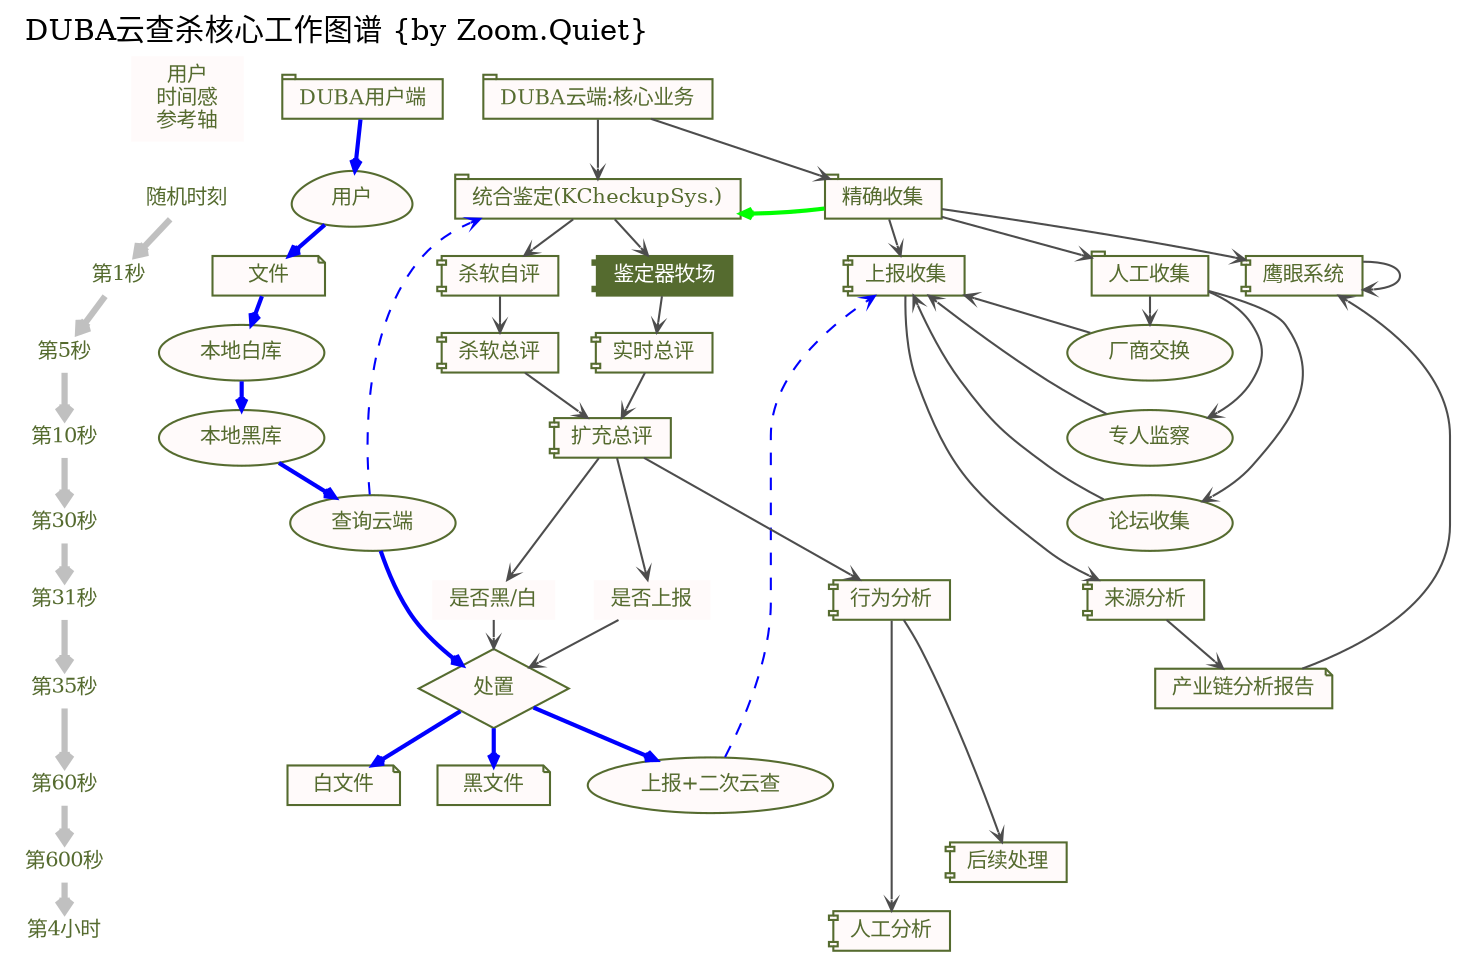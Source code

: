 digraph G {
    /*全局设定*/
    graph [label="DUBA云查杀核心工作图谱 {by Zoom.Quiet}",
        labeljust="l",labelloc="t",center=1,
        ranksep=0.2,center=1,ratio=compress,
        rankdir=TB,
        ];

    node[fontsize=10.0,height=0.1,
        style=filled,fillcolor=snow,
        color=darkolivegreen,fontcolor=darkolivegreen,
        shape=plaintext,
        ];

    edge [fontsize=9.0,fontcolor=yellowgreen,
        fontcolor=gray25,
        color=gray30,
		arrowsize=0.5,arrowhead=vee,arrowtail=none,
        ];

    /*图元声明
    start       [label="流程开始/结束",shape=point];
    end         [label="",shape=doublecircle,fillcolor=red];

    box         [label="实体/对象",shape=box];
    ellipse     [label="行动/节点",shape=ellipse];
    egg         [label="用户/人物",shape=egg];
    plaintext   [label="状态/属性",shape=plaintext,fillcolor=whitesmoke];
    diamond     [label="判别",shape=diamond];
    note        [label="注释",shape=note];
    tab         [label="目录/模块",shape=tab];
    db          [label="数据库",shape=box3d];
    component   [label="主机/组件",shape=component];
    h4 [label="第4小时"];
    */
    ttag [label="用户\n时间感\n参考轴"];
    ran [label="随机时刻",fillcolor=none];
    tt1 [label="第1秒",fillcolor=none];
    tt2 [label="第5秒",fillcolor=none];
    tt3 [label="第10秒",fillcolor=none];
    tt4 [label="第30秒",fillcolor=none];
    tt5 [label="第31秒",fillcolor=none];
    tt6 [label="第35秒",fillcolor=none];
    tt7 [label="第60秒",fillcolor=none];
    tt8 [label="第600秒",fillcolor=none];
    tt9 [label="第4小时",fillcolor=none];
    ran->tt1->tt2->tt3->tt4->tt5->tt6->tt7->tt8->tt9 [color=gray,style="setlinewidth(3)"];

    user [label="用户",shape=egg];
/*
    subgraph clusterClient {
    label="DUBA用户端"; color=blue;fontcolor=dimgrey;labeljust="l";labelloc="t";fontsize=11.0;
*/
    clientHost [label="DUBA用户端",shape=tab];
        file [label="文件",shape=note];
        locwlist [label="本地白库",shape=ellipse];
        locblist [label="本地黑库",shape=ellipse];
        askcloud [label="查询云端",shape=ellipse];
        goon [label="处置",shape=diamond];
            wfile [label="白文件",shape=note];
            bfile [label="黑文件",shape=note];
        sentcloud [label="上报+二次云查",shape=ellipse];
/*
    }   
*/

    isborw [label="是否黑/白"];
    isup [label="是否上报"];
/*
    subgraph clusterCloud {
    label="DUBA云端:核心业务"; color=blue;fontcolor=dimgrey;labeljust="l";labelloc="t";fontsize=11.0;


            

*/
    cloudSrv [label="DUBA云端:核心业务",shape=tab];
        colleter [label="精确收集",shape=tab];
            hawkeye [label="鹰眼系统",shape=component];
            upbox [label="上报收集",shape=component];
            byman [label="人工收集",shape=tab];
                exchange [label="厂商交换",shape=ellipse];
                bbscol [label="论坛收集",shape=ellipse];
                handcol [label="专人监察",shape=ellipse];
            blinkchk [label="来源分析",shape=component];
            blinkrep [label="产业链分析报告",shape=note];

        mixjudge [label="统合鉴定(KCheckupSys.)",shape=tab];
            kvmatrix [label="杀软自评",shape=component];
                kvgc [label="杀软总评",shape=component];
            jmatrix [label="鉴定器牧场",shape=component,fontcolor=white,fillcolor=darkolivegreen];
                gcmatrix [label="实时总评",shape=component];
            extgc [label="扩充总评",shape=component];

            actjudge [label="行为分析",shape=component];
            manjudge [label="人工分析",shape=component];
        exprocess [label="后续处理",shape=component];
/*
    }    
        askcloud->cloudSrv;
*/
    /*图例关系 ,style="setlinewidth(2)"*/
    clientHost->user [color=blue,style="setlinewidth(2)"];
    user->file->locwlist->locblist->askcloud->goon [color=blue,style="setlinewidth(2)"];
        goon->wfile[color=blue,style="setlinewidth(2)"];
        goon->bfile[color=blue,style="setlinewidth(2)"];
        goon->sentcloud [color=blue,style="setlinewidth(2)"];
            sentcloud->upbox [color=blue,style=dashed];
    askcloud->mixjudge [color=blue,style=dashed];
    
    { rank=same; ttag   clientHost cloudSrv; }
    { rank=same; ran    user mixjudge colleter; }
    { rank=same; tt1    file kvmatrix jmatrix hawkeye upbox byman; }
    { rank=same; tt2    locwlist kvgc gcmatrix exchange; }
    { rank=same; tt3    locblist  extgc handcol; }
    { rank=same; tt4    askcloud bbscol; }
    { rank=same; tt5    actjudge  isborw isup blinkchk; }
    { rank=same; tt6    goon  blinkrep; }
    { rank=same; tt7    wfile bfile sentcloud ; }
    { rank=same; tt8    exprocess; }
    { rank=same; tt9    manjudge ; }

    cloudSrv->mixjudge;
        mixjudge->kvmatrix->kvgc;
        mixjudge->jmatrix->gcmatrix;
            kvgc->extgc
            gcmatrix->extgc;
        extgc->isborw;
        extgc->isup;
            isborw->goon;
            isup->goon;
        extgc->actjudge->manjudge;
            actjudge->exprocess;

    colleter->mixjudge [color=green,style="setlinewidth(2)"];
    
    cloudSrv->colleter->hawkeye;
        colleter->upbox;
        colleter->byman;
            byman->exchange;
                exchange->upbox;
            byman->bbscol;
                bbscol->upbox;
            byman->handcol;
                handcol->upbox;
        upbox->blinkchk;
        blinkchk->blinkrep;
        blinkrep->hawkeye;
        hawkeye->hawkeye;

edge [style=invis];
    ttag->ran;
    ttag->clientHost->cloudSrv;
    ran->user->mixjudge->colleter;
    tt1->file->kvmatrix->jmatrix->upbox->byman->hawkeye;

}


